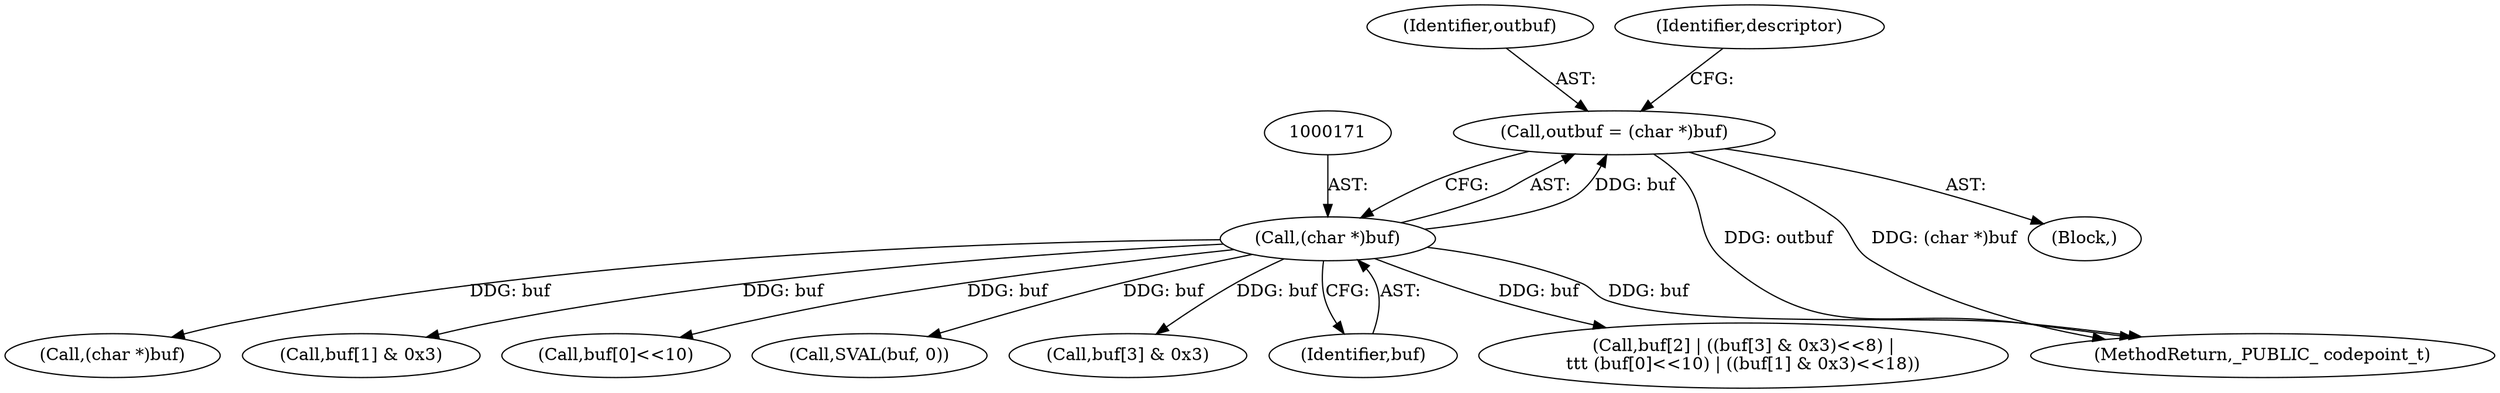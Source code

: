 digraph "0_samba_538d305de91e34a2938f5f219f18bf0e1918763f@pointer" {
"1000168" [label="(Call,outbuf = (char *)buf)"];
"1000170" [label="(Call,(char *)buf)"];
"1000169" [label="(Identifier,outbuf)"];
"1000193" [label="(Call,(char *)buf)"];
"1000170" [label="(Call,(char *)buf)"];
"1000283" [label="(MethodReturn,_PUBLIC_ codepoint_t)"];
"1000275" [label="(Call,buf[1] & 0x3)"];
"1000269" [label="(Call,buf[0]<<10)"];
"1000243" [label="(Call,SVAL(buf, 0))"];
"1000262" [label="(Call,buf[3] & 0x3)"];
"1000168" [label="(Call,outbuf = (char *)buf)"];
"1000111" [label="(Block,)"];
"1000172" [label="(Identifier,buf)"];
"1000256" [label="(Call,buf[2] | ((buf[3] & 0x3)<<8) |\n\t\t\t (buf[0]<<10) | ((buf[1] & 0x3)<<18))"];
"1000174" [label="(Identifier,descriptor)"];
"1000168" -> "1000111"  [label="AST: "];
"1000168" -> "1000170"  [label="CFG: "];
"1000169" -> "1000168"  [label="AST: "];
"1000170" -> "1000168"  [label="AST: "];
"1000174" -> "1000168"  [label="CFG: "];
"1000168" -> "1000283"  [label="DDG: outbuf"];
"1000168" -> "1000283"  [label="DDG: (char *)buf"];
"1000170" -> "1000168"  [label="DDG: buf"];
"1000170" -> "1000172"  [label="CFG: "];
"1000171" -> "1000170"  [label="AST: "];
"1000172" -> "1000170"  [label="AST: "];
"1000170" -> "1000283"  [label="DDG: buf"];
"1000170" -> "1000193"  [label="DDG: buf"];
"1000170" -> "1000243"  [label="DDG: buf"];
"1000170" -> "1000256"  [label="DDG: buf"];
"1000170" -> "1000262"  [label="DDG: buf"];
"1000170" -> "1000269"  [label="DDG: buf"];
"1000170" -> "1000275"  [label="DDG: buf"];
}
